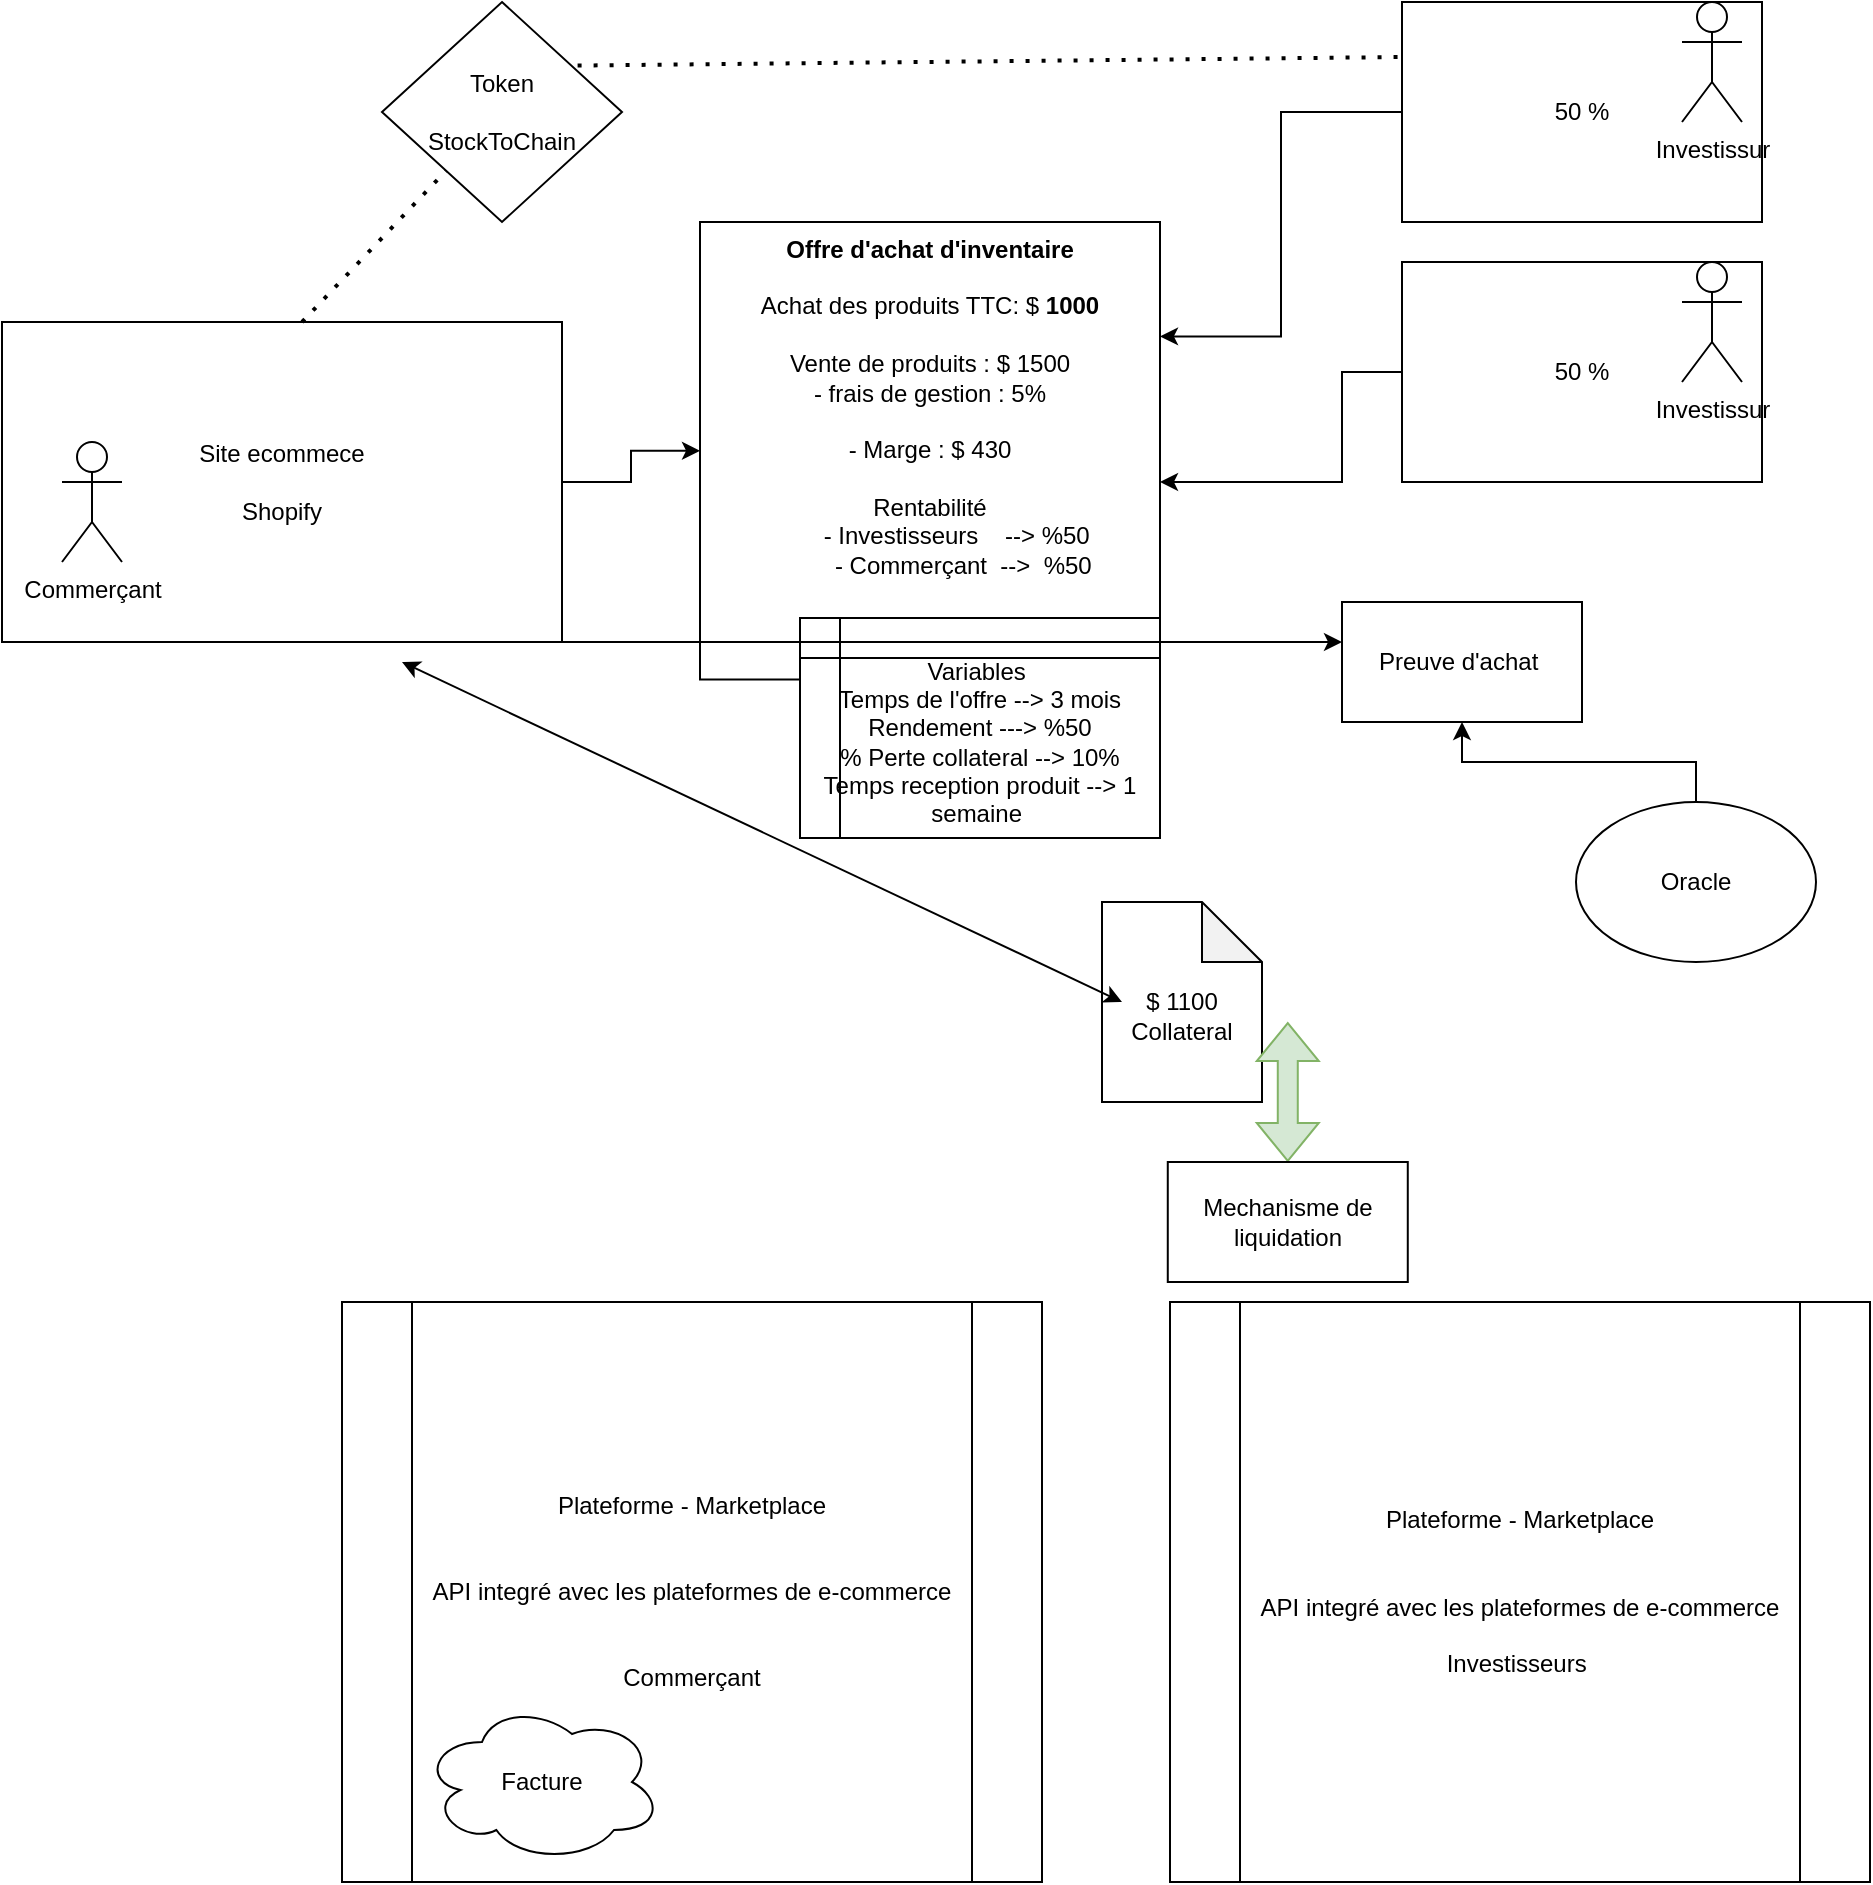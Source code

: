 <mxfile version="26.0.16">
  <diagram name="Page-1" id="g_Xx2FTNX_MOuPDSISxh">
    <mxGraphModel dx="1590" dy="2437" grid="1" gridSize="10" guides="1" tooltips="1" connect="1" arrows="1" fold="1" page="1" pageScale="1" pageWidth="827" pageHeight="1169" math="0" shadow="0">
      <root>
        <mxCell id="0" />
        <mxCell id="1" parent="0" />
        <mxCell id="CdpsaVYIf3I9ejiMxp_a-22" style="edgeStyle=orthogonalEdgeStyle;rounded=0;orthogonalLoop=1;jettySize=auto;html=1;" edge="1" parent="1" source="CdpsaVYIf3I9ejiMxp_a-12" target="CdpsaVYIf3I9ejiMxp_a-2">
          <mxGeometry relative="1" as="geometry">
            <Array as="points">
              <mxPoint x="710" y="145" />
              <mxPoint x="710" y="200" />
            </Array>
          </mxGeometry>
        </mxCell>
        <mxCell id="CdpsaVYIf3I9ejiMxp_a-12" value="50 %" style="rounded=0;whiteSpace=wrap;html=1;" vertex="1" parent="1">
          <mxGeometry x="740" y="90" width="180" height="110" as="geometry" />
        </mxCell>
        <mxCell id="CdpsaVYIf3I9ejiMxp_a-4" style="edgeStyle=orthogonalEdgeStyle;rounded=0;orthogonalLoop=1;jettySize=auto;html=1;entryX=0;entryY=0.5;entryDx=0;entryDy=0;" edge="1" parent="1" source="CdpsaVYIf3I9ejiMxp_a-1" target="CdpsaVYIf3I9ejiMxp_a-2">
          <mxGeometry relative="1" as="geometry" />
        </mxCell>
        <mxCell id="CdpsaVYIf3I9ejiMxp_a-1" value="Site ecommece&lt;div&gt;&lt;br&gt;&lt;/div&gt;&lt;div&gt;Shopify&lt;/div&gt;" style="rounded=0;whiteSpace=wrap;html=1;" vertex="1" parent="1">
          <mxGeometry x="40" y="120" width="280" height="160" as="geometry" />
        </mxCell>
        <mxCell id="CdpsaVYIf3I9ejiMxp_a-2" value="&lt;b&gt;Offre d&#39;achat d&#39;inventaire&lt;/b&gt;&lt;div&gt;&lt;br&gt;&lt;/div&gt;&lt;div&gt;Achat des produits TTC: $ &lt;b&gt;1000&lt;/b&gt;&lt;/div&gt;&lt;div&gt;&lt;div&gt;&lt;br&gt;&lt;/div&gt;&lt;/div&gt;&lt;div&gt;Vente de produits : $ 1500&lt;/div&gt;&lt;div&gt;- frais de gestion : 5%&lt;/div&gt;&lt;div&gt;&lt;br&gt;&lt;/div&gt;&lt;div&gt;- Marge : $ 430&lt;/div&gt;&lt;div&gt;&lt;div&gt;&lt;br&gt;&lt;/div&gt;&lt;/div&gt;&lt;div&gt;Rentabilité&lt;/div&gt;&lt;div&gt;&lt;span style=&quot;white-space: pre;&quot;&gt;&#x9;&lt;/span&gt;- Investisseurs&amp;nbsp; &amp;nbsp; --&amp;gt; %50&lt;/div&gt;&lt;div&gt;&amp;nbsp; &amp;nbsp; &amp;nbsp; &amp;nbsp; &amp;nbsp; - Commerçant&amp;nbsp; --&amp;gt;&amp;nbsp; %50&lt;br&gt;&lt;/div&gt;&lt;div&gt;&lt;br&gt;&lt;/div&gt;&lt;div&gt;&lt;br&gt;&lt;/div&gt;&lt;div&gt;&lt;br&gt;&lt;/div&gt;" style="rounded=0;whiteSpace=wrap;html=1;" vertex="1" parent="1">
          <mxGeometry x="389" y="70" width="230" height="228.75" as="geometry" />
        </mxCell>
        <mxCell id="CdpsaVYIf3I9ejiMxp_a-3" value="Commerçant" style="shape=umlActor;verticalLabelPosition=bottom;verticalAlign=top;html=1;outlineConnect=0;" vertex="1" parent="1">
          <mxGeometry x="70" y="180" width="30" height="60" as="geometry" />
        </mxCell>
        <mxCell id="CdpsaVYIf3I9ejiMxp_a-6" value="&lt;div&gt;&lt;br&gt;&lt;/div&gt;&lt;div&gt;&lt;br&gt;&lt;/div&gt;&lt;div&gt;Variables&amp;nbsp;&lt;/div&gt;&amp;nbsp;Temps de l&#39;offre --&amp;gt; 3 mois&amp;nbsp;&lt;div&gt;&lt;span style=&quot;background-color: transparent; color: light-dark(rgb(0, 0, 0), rgb(255, 255, 255));&quot;&gt;Rendement ---&amp;gt; %50&lt;/span&gt;&lt;/div&gt;&lt;div&gt;% Perte collateral --&amp;gt; 10%&lt;/div&gt;&lt;div&gt;Temps reception produit --&amp;gt; 1 semaine&amp;nbsp;&lt;br&gt;&lt;div&gt;&lt;br&gt;&lt;/div&gt;&lt;/div&gt;" style="shape=internalStorage;whiteSpace=wrap;html=1;backgroundOutline=1;" vertex="1" parent="1">
          <mxGeometry x="439" y="268" width="180" height="110" as="geometry" />
        </mxCell>
        <mxCell id="CdpsaVYIf3I9ejiMxp_a-7" value="Investissur" style="shape=umlActor;verticalLabelPosition=bottom;verticalAlign=top;html=1;outlineConnect=0;" vertex="1" parent="1">
          <mxGeometry x="880" y="90" width="30" height="60" as="geometry" />
        </mxCell>
        <mxCell id="CdpsaVYIf3I9ejiMxp_a-13" value="" style="endArrow=classic;html=1;rounded=0;exitX=0.5;exitY=1;exitDx=0;exitDy=0;" edge="1" parent="1" source="CdpsaVYIf3I9ejiMxp_a-1">
          <mxGeometry width="50" height="50" relative="1" as="geometry">
            <mxPoint x="550" y="290" as="sourcePoint" />
            <mxPoint x="710" y="280" as="targetPoint" />
          </mxGeometry>
        </mxCell>
        <mxCell id="CdpsaVYIf3I9ejiMxp_a-14" value="Preuve d&#39;achat&amp;nbsp;" style="rounded=0;whiteSpace=wrap;html=1;" vertex="1" parent="1">
          <mxGeometry x="710" y="260" width="120" height="60" as="geometry" />
        </mxCell>
        <mxCell id="CdpsaVYIf3I9ejiMxp_a-15" value="&lt;div&gt;&lt;br&gt;&lt;/div&gt;&lt;div&gt;&lt;span style=&quot;background-color: transparent; color: light-dark(rgb(0, 0, 0), rgb(255, 255, 255));&quot;&gt;$ 1100&lt;/span&gt;&lt;/div&gt;&lt;div&gt;&lt;span style=&quot;background-color: transparent; color: light-dark(rgb(0, 0, 0), rgb(255, 255, 255));&quot;&gt;Collateral&lt;/span&gt;&lt;/div&gt;" style="shape=note;whiteSpace=wrap;html=1;backgroundOutline=1;darkOpacity=0.05;" vertex="1" parent="1">
          <mxGeometry x="590" y="410" width="80" height="100" as="geometry" />
        </mxCell>
        <mxCell id="CdpsaVYIf3I9ejiMxp_a-21" style="edgeStyle=orthogonalEdgeStyle;rounded=0;orthogonalLoop=1;jettySize=auto;html=1;entryX=1;entryY=0.25;entryDx=0;entryDy=0;" edge="1" parent="1" source="CdpsaVYIf3I9ejiMxp_a-18" target="CdpsaVYIf3I9ejiMxp_a-2">
          <mxGeometry relative="1" as="geometry" />
        </mxCell>
        <mxCell id="CdpsaVYIf3I9ejiMxp_a-18" value="50 %" style="rounded=0;whiteSpace=wrap;html=1;" vertex="1" parent="1">
          <mxGeometry x="740" y="-40" width="180" height="110" as="geometry" />
        </mxCell>
        <mxCell id="CdpsaVYIf3I9ejiMxp_a-19" value="Investissur" style="shape=umlActor;verticalLabelPosition=bottom;verticalAlign=top;html=1;outlineConnect=0;" vertex="1" parent="1">
          <mxGeometry x="880" y="-40" width="30" height="60" as="geometry" />
        </mxCell>
        <mxCell id="CdpsaVYIf3I9ejiMxp_a-23" value="" style="endArrow=classic;startArrow=classic;html=1;rounded=0;" edge="1" parent="1">
          <mxGeometry width="50" height="50" relative="1" as="geometry">
            <mxPoint x="240" y="290" as="sourcePoint" />
            <mxPoint x="600" y="460" as="targetPoint" />
          </mxGeometry>
        </mxCell>
        <mxCell id="CdpsaVYIf3I9ejiMxp_a-24" value="Token&lt;div&gt;&lt;br&gt;&lt;/div&gt;&lt;div&gt;StockToChain&lt;/div&gt;" style="rhombus;whiteSpace=wrap;html=1;" vertex="1" parent="1">
          <mxGeometry x="230" y="-40" width="120" height="110" as="geometry" />
        </mxCell>
        <mxCell id="CdpsaVYIf3I9ejiMxp_a-25" value="" style="endArrow=none;dashed=1;html=1;dashPattern=1 3;strokeWidth=2;rounded=0;" edge="1" parent="1" target="CdpsaVYIf3I9ejiMxp_a-24">
          <mxGeometry width="50" height="50" relative="1" as="geometry">
            <mxPoint x="190" y="120" as="sourcePoint" />
            <mxPoint x="240" y="70" as="targetPoint" />
          </mxGeometry>
        </mxCell>
        <mxCell id="CdpsaVYIf3I9ejiMxp_a-26" value="" style="endArrow=none;dashed=1;html=1;dashPattern=1 3;strokeWidth=2;rounded=0;entryX=0;entryY=0.25;entryDx=0;entryDy=0;exitX=0.815;exitY=0.289;exitDx=0;exitDy=0;exitPerimeter=0;" edge="1" parent="1" source="CdpsaVYIf3I9ejiMxp_a-24" target="CdpsaVYIf3I9ejiMxp_a-18">
          <mxGeometry width="50" height="50" relative="1" as="geometry">
            <mxPoint x="200" y="130" as="sourcePoint" />
            <mxPoint x="273" y="46" as="targetPoint" />
          </mxGeometry>
        </mxCell>
        <mxCell id="CdpsaVYIf3I9ejiMxp_a-27" value="" style="shape=flexArrow;endArrow=classic;startArrow=classic;html=1;rounded=0;fillColor=#d5e8d4;strokeColor=#82b366;" edge="1" parent="1" target="CdpsaVYIf3I9ejiMxp_a-28">
          <mxGeometry width="100" height="100" relative="1" as="geometry">
            <mxPoint x="682.89" y="470" as="sourcePoint" />
            <mxPoint x="682.89" y="560" as="targetPoint" />
          </mxGeometry>
        </mxCell>
        <mxCell id="CdpsaVYIf3I9ejiMxp_a-28" value="Mechanisme de liquidation" style="rounded=0;whiteSpace=wrap;html=1;" vertex="1" parent="1">
          <mxGeometry x="622.89" y="540" width="120" height="60" as="geometry" />
        </mxCell>
        <mxCell id="CdpsaVYIf3I9ejiMxp_a-29" value="Plateforme - Marketplace&lt;div&gt;&lt;br&gt;&lt;/div&gt;&lt;div&gt;&lt;br&gt;&lt;/div&gt;&lt;div&gt;API integré avec les plateformes de e-commerce&lt;/div&gt;&lt;div&gt;&lt;br&gt;&lt;/div&gt;&lt;div&gt;&lt;br&gt;&lt;/div&gt;&lt;div&gt;Commerçant&lt;/div&gt;" style="shape=process;whiteSpace=wrap;html=1;backgroundOutline=1;" vertex="1" parent="1">
          <mxGeometry x="210" y="610" width="350" height="290" as="geometry" />
        </mxCell>
        <mxCell id="CdpsaVYIf3I9ejiMxp_a-30" value="Plateforme - Marketplace&lt;div&gt;&lt;br&gt;&lt;/div&gt;&lt;div&gt;&lt;br&gt;&lt;/div&gt;&lt;div&gt;&lt;div&gt;API integré avec les plateformes de e-commerce&lt;/div&gt;&lt;div&gt;&lt;br&gt;&lt;/div&gt;&lt;/div&gt;&lt;div&gt;Investisseurs&amp;nbsp;&lt;/div&gt;" style="shape=process;whiteSpace=wrap;html=1;backgroundOutline=1;" vertex="1" parent="1">
          <mxGeometry x="624" y="610" width="350" height="290" as="geometry" />
        </mxCell>
        <mxCell id="CdpsaVYIf3I9ejiMxp_a-32" style="edgeStyle=orthogonalEdgeStyle;rounded=0;orthogonalLoop=1;jettySize=auto;html=1;" edge="1" parent="1" source="CdpsaVYIf3I9ejiMxp_a-31" target="CdpsaVYIf3I9ejiMxp_a-14">
          <mxGeometry relative="1" as="geometry" />
        </mxCell>
        <mxCell id="CdpsaVYIf3I9ejiMxp_a-31" value="Oracle" style="ellipse;whiteSpace=wrap;html=1;" vertex="1" parent="1">
          <mxGeometry x="827" y="360" width="120" height="80" as="geometry" />
        </mxCell>
        <mxCell id="CdpsaVYIf3I9ejiMxp_a-33" value="Facture" style="ellipse;shape=cloud;whiteSpace=wrap;html=1;" vertex="1" parent="1">
          <mxGeometry x="250" y="810" width="120" height="80" as="geometry" />
        </mxCell>
      </root>
    </mxGraphModel>
  </diagram>
</mxfile>
